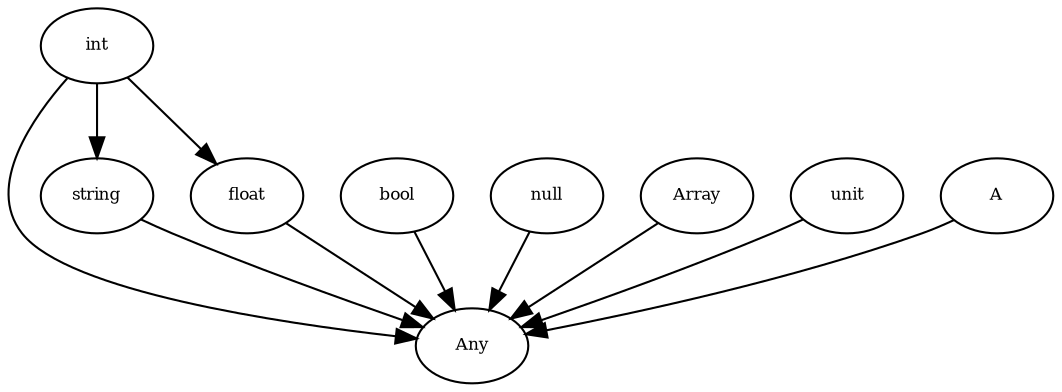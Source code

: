 digraph RGL__DirectedAdjacencyGraph {
    int [
        fontsize = 8,
        label = int
    ]

    Any [
        fontsize = 8,
        label = Any
    ]

    string [
        fontsize = 8,
        label = string
    ]

    bool [
        fontsize = 8,
        label = bool
    ]

    float [
        fontsize = 8,
        label = float
    ]

    null [
        fontsize = 8,
        label = null
    ]

    Array [
        fontsize = 8,
        label = Array
    ]

    unit [
        fontsize = 8,
        label = unit
    ]

    A [
        fontsize = 8,
        label = A
    ]

    int -> Any [
        fontsize = 8
    ]

    int -> string [
        fontsize = 8
    ]

    int -> float [
        fontsize = 8
    ]

    string -> Any [
        fontsize = 8
    ]

    bool -> Any [
        fontsize = 8
    ]

    float -> Any [
        fontsize = 8
    ]

    null -> Any [
        fontsize = 8
    ]

    Array -> Any [
        fontsize = 8
    ]

    unit -> Any [
        fontsize = 8
    ]

    A -> Any [
        fontsize = 8
    ]
}

